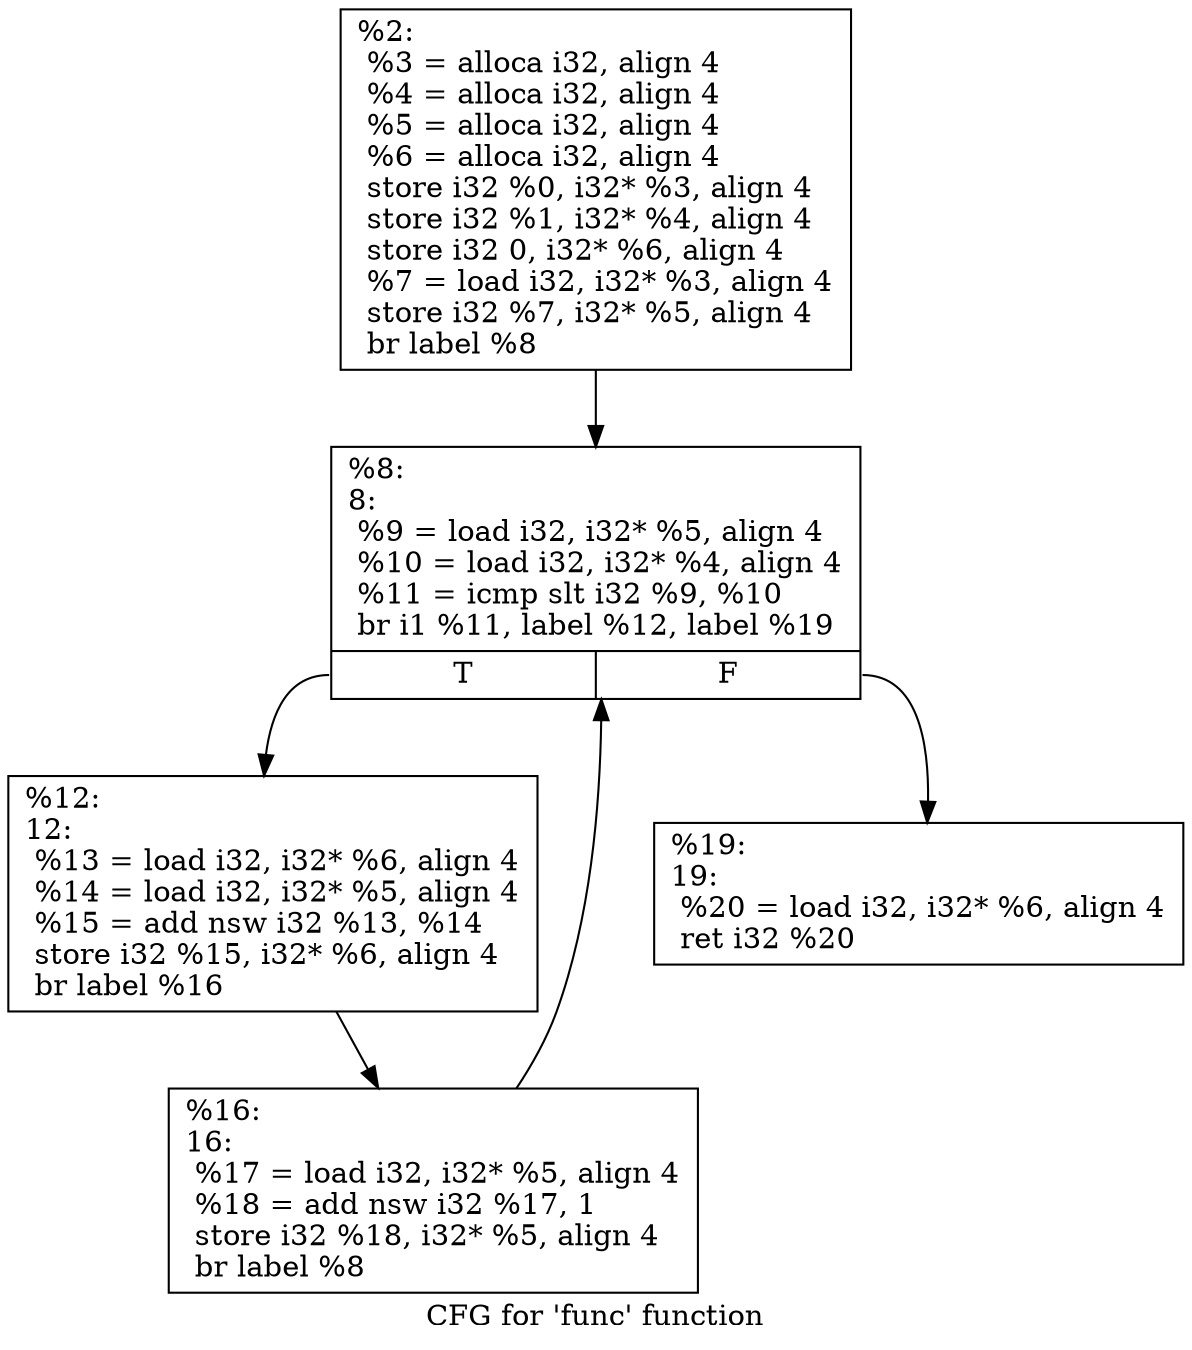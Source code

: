 digraph "CFG for 'func' function" {
	label="CFG for 'func' function";

	Node0x19a1450 [shape=record,label="{%2:\l  %3 = alloca i32, align 4\l  %4 = alloca i32, align 4\l  %5 = alloca i32, align 4\l  %6 = alloca i32, align 4\l  store i32 %0, i32* %3, align 4\l  store i32 %1, i32* %4, align 4\l  store i32 0, i32* %6, align 4\l  %7 = load i32, i32* %3, align 4\l  store i32 %7, i32* %5, align 4\l  br label %8\l}"];
	Node0x19a1450 -> Node0x19a14a0;
	Node0x19a14a0 [shape=record,label="{%8:\l8:                                                \l  %9 = load i32, i32* %5, align 4\l  %10 = load i32, i32* %4, align 4\l  %11 = icmp slt i32 %9, %10\l  br i1 %11, label %12, label %19\l|{<s0>T|<s1>F}}"];
	Node0x19a14a0:s0 -> Node0x19a14f0;
	Node0x19a14a0:s1 -> Node0x19a1590;
	Node0x19a14f0 [shape=record,label="{%12:\l12:                                               \l  %13 = load i32, i32* %6, align 4\l  %14 = load i32, i32* %5, align 4\l  %15 = add nsw i32 %13, %14\l  store i32 %15, i32* %6, align 4\l  br label %16\l}"];
	Node0x19a14f0 -> Node0x19a1540;
	Node0x19a1540 [shape=record,label="{%16:\l16:                                               \l  %17 = load i32, i32* %5, align 4\l  %18 = add nsw i32 %17, 1\l  store i32 %18, i32* %5, align 4\l  br label %8\l}"];
	Node0x19a1540 -> Node0x19a14a0;
	Node0x19a1590 [shape=record,label="{%19:\l19:                                               \l  %20 = load i32, i32* %6, align 4\l  ret i32 %20\l}"];
}
